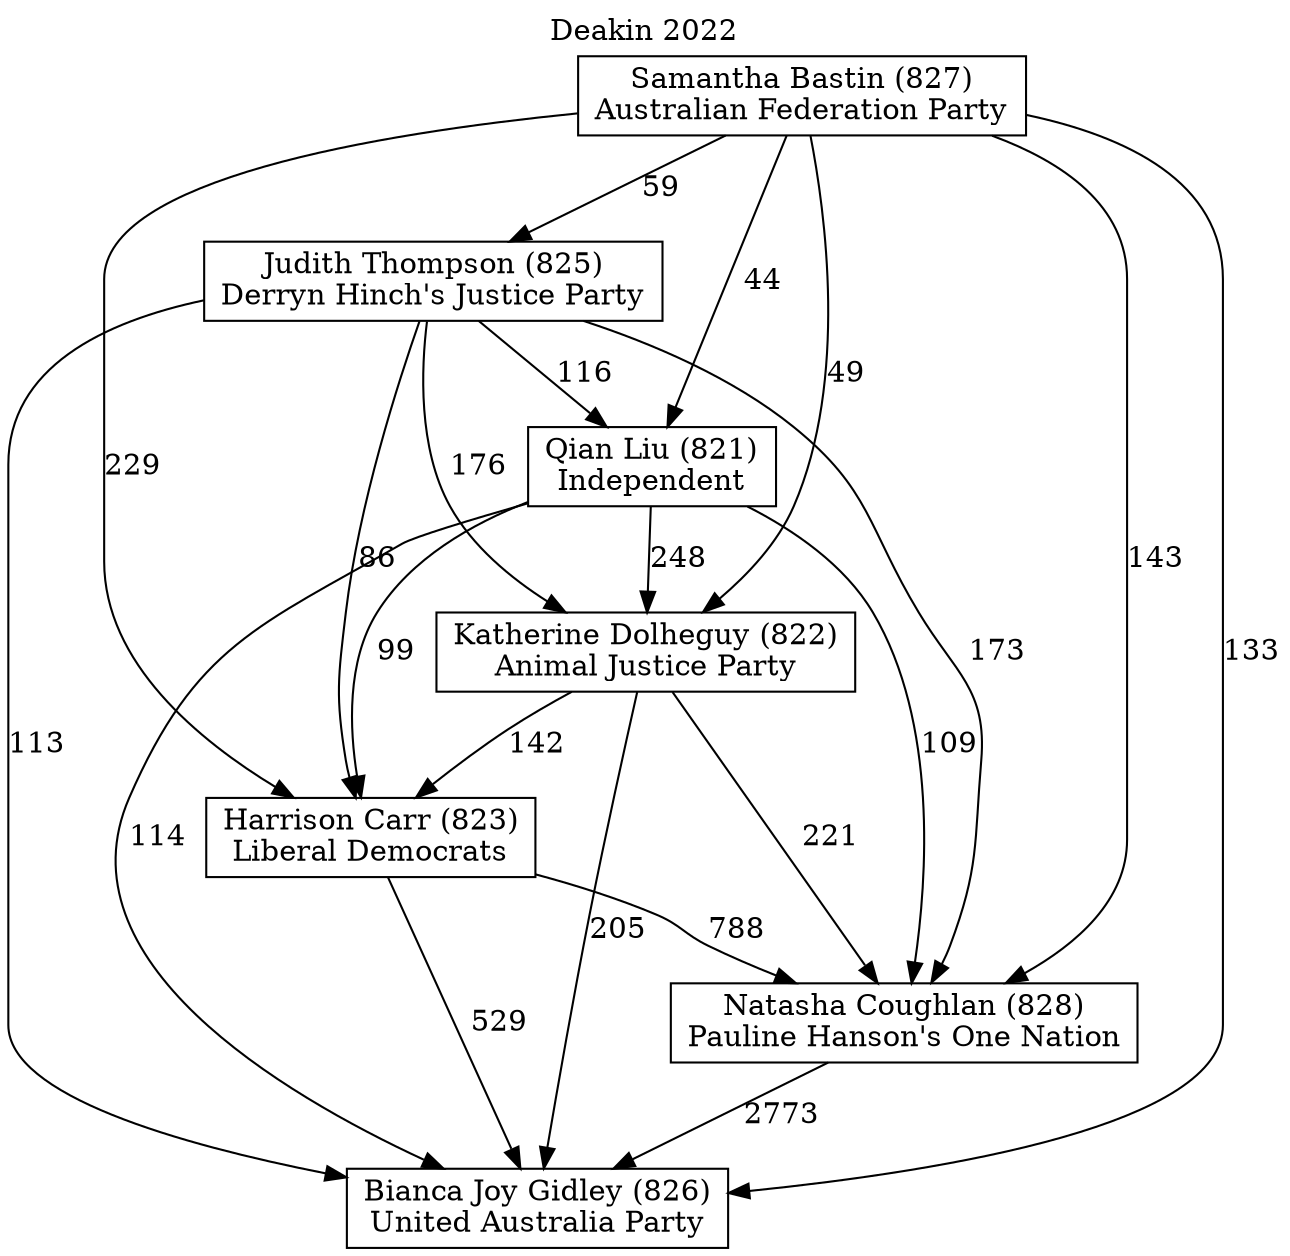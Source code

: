 // House preference flow
digraph "Bianca Joy Gidley (826)_Deakin_2022" {
	graph [label="Deakin 2022" labelloc=t mclimit=10]
	node [shape=box]
	"Qian Liu (821)" [label="Qian Liu (821)
Independent"]
	"Harrison Carr (823)" [label="Harrison Carr (823)
Liberal Democrats"]
	"Samantha Bastin (827)" [label="Samantha Bastin (827)
Australian Federation Party"]
	"Natasha Coughlan (828)" [label="Natasha Coughlan (828)
Pauline Hanson's One Nation"]
	"Bianca Joy Gidley (826)" [label="Bianca Joy Gidley (826)
United Australia Party"]
	"Katherine Dolheguy (822)" [label="Katherine Dolheguy (822)
Animal Justice Party"]
	"Judith Thompson (825)" [label="Judith Thompson (825)
Derryn Hinch's Justice Party"]
	"Samantha Bastin (827)" -> "Judith Thompson (825)" [label=59]
	"Judith Thompson (825)" -> "Qian Liu (821)" [label=116]
	"Samantha Bastin (827)" -> "Harrison Carr (823)" [label=229]
	"Judith Thompson (825)" -> "Bianca Joy Gidley (826)" [label=113]
	"Natasha Coughlan (828)" -> "Bianca Joy Gidley (826)" [label=2773]
	"Samantha Bastin (827)" -> "Qian Liu (821)" [label=44]
	"Samantha Bastin (827)" -> "Bianca Joy Gidley (826)" [label=133]
	"Katherine Dolheguy (822)" -> "Harrison Carr (823)" [label=142]
	"Qian Liu (821)" -> "Natasha Coughlan (828)" [label=109]
	"Katherine Dolheguy (822)" -> "Natasha Coughlan (828)" [label=221]
	"Qian Liu (821)" -> "Katherine Dolheguy (822)" [label=248]
	"Qian Liu (821)" -> "Harrison Carr (823)" [label=99]
	"Katherine Dolheguy (822)" -> "Bianca Joy Gidley (826)" [label=205]
	"Samantha Bastin (827)" -> "Natasha Coughlan (828)" [label=143]
	"Judith Thompson (825)" -> "Katherine Dolheguy (822)" [label=176]
	"Judith Thompson (825)" -> "Natasha Coughlan (828)" [label=173]
	"Qian Liu (821)" -> "Bianca Joy Gidley (826)" [label=114]
	"Harrison Carr (823)" -> "Bianca Joy Gidley (826)" [label=529]
	"Harrison Carr (823)" -> "Natasha Coughlan (828)" [label=788]
	"Judith Thompson (825)" -> "Harrison Carr (823)" [label=86]
	"Samantha Bastin (827)" -> "Katherine Dolheguy (822)" [label=49]
}
